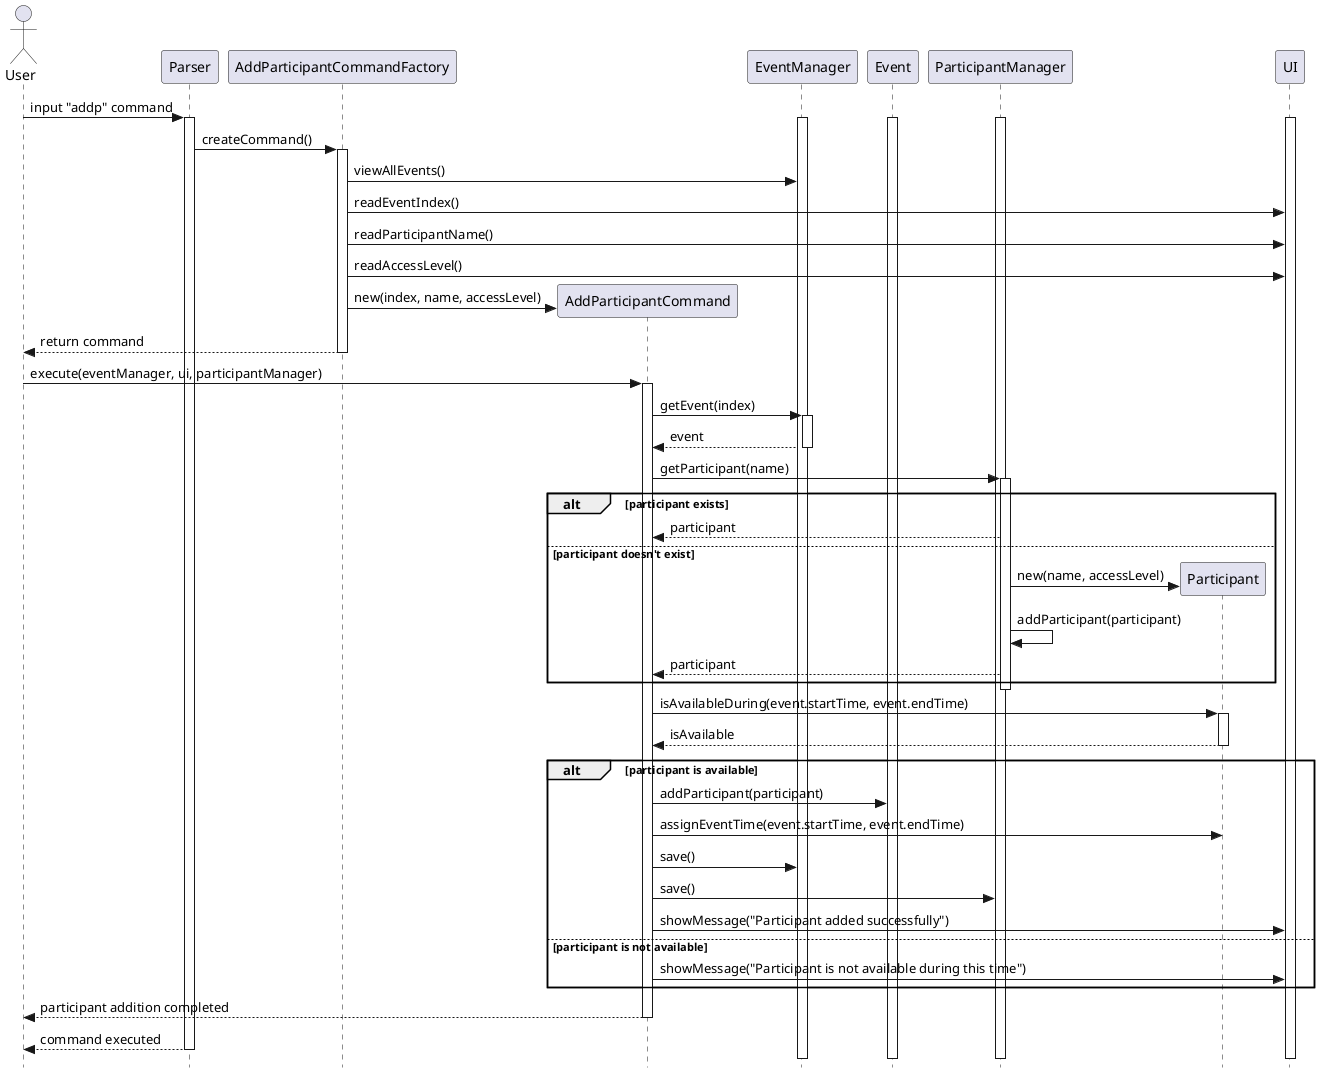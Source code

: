 @startuml
hide footbox
skinparam style strictuml

actor User
participant Parser
participant AddParticipantCommandFactory
participant AddParticipantCommand
participant EventManager
participant Event
participant ParticipantManager
participant Participant
participant UI

User -> Parser: input "addp" command
activate Parser
activate Event
activate ParticipantManager
activate UI
activate EventManager

Parser -> AddParticipantCommandFactory: createCommand()
activate AddParticipantCommandFactory
    AddParticipantCommandFactory -> EventManager: viewAllEvents()
    AddParticipantCommandFactory -> UI: readEventIndex()
    AddParticipantCommandFactory -> UI: readParticipantName()
    AddParticipantCommandFactory -> UI: readAccessLevel()
    create AddParticipantCommand
    AddParticipantCommandFactory -> AddParticipantCommand: new(index, name, accessLevel)
    AddParticipantCommandFactory --> User: return command
deactivate AddParticipantCommandFactory

User -> AddParticipantCommand: execute(eventManager, ui, participantManager)
activate AddParticipantCommand
    AddParticipantCommand -> EventManager: getEvent(index)
    activate EventManager
        EventManager --> AddParticipantCommand: event
    deactivate EventManager

    AddParticipantCommand -> ParticipantManager: getParticipant(name)
    activate ParticipantManager
        alt participant exists
            ParticipantManager --> AddParticipantCommand: participant
        else participant doesn't exist
            create Participant
            ParticipantManager -> Participant: new(name, accessLevel)
            ParticipantManager -> ParticipantManager: addParticipant(participant)
            ParticipantManager --> AddParticipantCommand: participant
        end
    deactivate ParticipantManager

    AddParticipantCommand -> Participant: isAvailableDuring(event.startTime, event.endTime)
    activate Participant
        Participant --> AddParticipantCommand: isAvailable
    deactivate Participant

    alt participant is available
        AddParticipantCommand -> Event: addParticipant(participant)
        AddParticipantCommand -> Participant: assignEventTime(event.startTime, event.endTime)
        AddParticipantCommand -> EventManager: save()
        AddParticipantCommand -> ParticipantManager: save()
        AddParticipantCommand -> UI: showMessage("Participant added successfully")
    else participant is not available
        AddParticipantCommand -> UI: showMessage("Participant is not available during this time")
    end

    AddParticipantCommand --> User: participant addition completed
deactivate AddParticipantCommand

Parser --> User: command executed
deactivate Parser
@enduml
